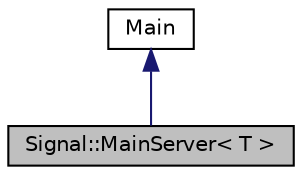 digraph "Signal::MainServer&lt; T &gt;"
{
  edge [fontname="Helvetica",fontsize="10",labelfontname="Helvetica",labelfontsize="10"];
  node [fontname="Helvetica",fontsize="10",shape=record];
  Node0 [label="Signal::MainServer\< T \>",height=0.2,width=0.4,color="black", fillcolor="grey75", style="filled", fontcolor="black"];
  Node1 -> Node0 [dir="back",color="midnightblue",fontsize="10",style="solid",fontname="Helvetica"];
  Node1 [label="Main",height=0.2,width=0.4,color="black", fillcolor="white", style="filled",URL="$structevo_1_1_signal_1_1_main.html",tooltip="Helper for common shutdown signal handling in program main(). "];
}
